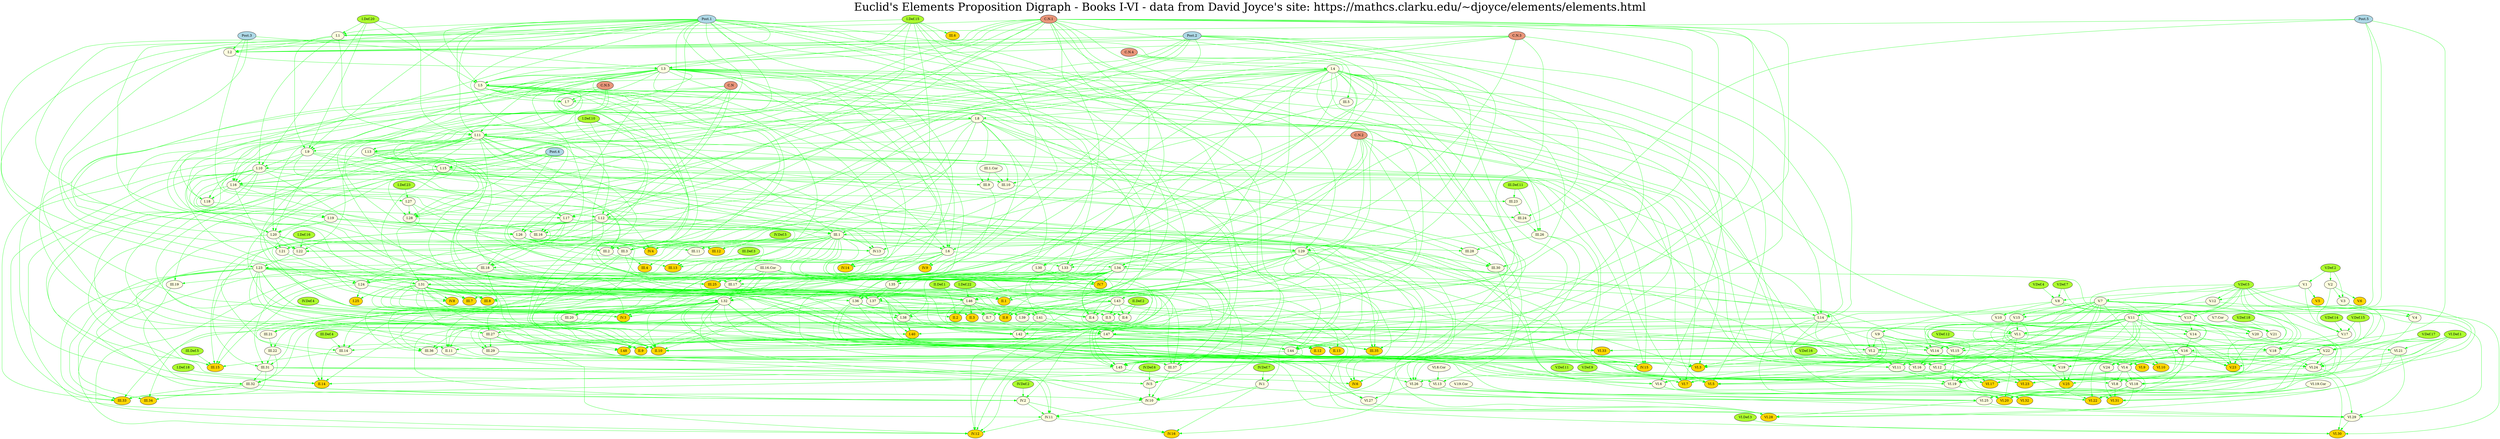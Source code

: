// Elements Books I-VI proposition dependencies
//
// Graph connections generated from extracting 
// justifications from David Joyce's online elements.
// https://mathcs.clarku.edu/~djoyce/elements/elements.html
//
// First six books selected because they are the only
// books found in Oliver Byrne’s 1847 illustrated Elements
// https://www.c82.net/euclid/
// 
// See the J verbs (eucjoycecncts, eucsortBgv) in (futs)
//
// 2023jun21 created
// changed --------------------------------------
// 23jun23 terminal nodes colored, definitions linked

digraph G {

//newrank=true;
//rank=same;

rankdir=TB;  //top to bottom
//B bottom  T top  L left R right

labelloc="t"
label=<<FONT COLOR="BLACK" POINT-SIZE="48.0">Euclid's Elements Proposition Digraph - Books I-VI - data from David Joyce's site: https://mathcs.clarku.edu/~djoyce/elements/elements.html</FONT>>;
//URL="https://mathcs.clarku.edu/~djoyce/elements/elements.html";

//size = "11,11";
ordering=out;
fontsize="16";

node [shape=oval];
node [style=filled, fillcolor=lightyellow];
edge [color=green];

// definition links are not one-to-one and must be set manually
"I.Def.15" [fillcolor=greenyellow, URL="https://mathcs.clarku.edu/~djoyce/elements/bookI/defI15.html"];
"I.Def.20" [fillcolor=greenyellow URL="https://mathcs.clarku.edu/~djoyce/elements/bookI/defI20.html"];
"I.Def.10" [fillcolor=greenyellow, URL="https://mathcs.clarku.edu/~djoyce/elements/bookI/defI10.html"];
"I.Def.16" [fillcolor=greenyellow URL="https://mathcs.clarku.edu/~djoyce/elements/bookI/defI15.html"];
"I.Def.23" [fillcolor=greenyellow URL="https://mathcs.clarku.edu/~djoyce/elements/bookI/defI23.html"];
"I.Def.22" [fillcolor=greenyellow URL="https://mathcs.clarku.edu/~djoyce/elements/bookI/defI22.html"];
"II.Def.1" [fillcolor=greenyellow, URL="https://mathcs.clarku.edu/~djoyce/elements/bookII/defII.html"];
"II.Def.2" [fillcolor=greenyellow, URL="https://mathcs.clarku.edu/~djoyce/elements/bookII/defII.html"];
"I.Def.18" [fillcolor=greenyellow URL="https://mathcs.clarku.edu/~djoyce/elements/bookI/defI15.html"];
"III.Def.3" [fillcolor=greenyellow, URL="https://mathcs.clarku.edu/~djoyce/elements/bookIII/defIII2.html"];
"III.Def.4" [fillcolor=greenyellow URL="https://mathcs.clarku.edu/~djoyce/elements/bookIII/defIII4.html"];
"III.Def.5" [fillcolor=greenyellow, URL="https://mathcs.clarku.edu/~djoyce/elements/bookIII/defIII4.html"];
"III.Def.11" [fillcolor=greenyellow URL="https://mathcs.clarku.edu/~djoyce/elements/bookIII/defIII11.html"];
"IV.Def.7" [fillcolor=greenyellow URL="https://mathcs.clarku.edu/~djoyce/elements/bookIV/defIV.html"];
"IV.Def.2" [fillcolor=greenyellow  URL="https://mathcs.clarku.edu/~djoyce/elements/bookIV/defIV.html"];
"IV.Def.4" [fillcolor=greenyellow  URL="https://mathcs.clarku.edu/~djoyce/elements/bookIV/defIV.html"];
"IV.Def.5" [fillcolor=greenyellow  URL="https://mathcs.clarku.edu/~djoyce/elements/bookIV/defIV.html"];
"IV.Def.6" [fillcolor=greenyellow  URL="https://mathcs.clarku.edu/~djoyce/elements/bookIV/defIV.html"];
"V.Def.2" [fillcolor=greenyellow URL="https://mathcs.clarku.edu/~djoyce/elements/bookV/defV1.html"];
"V.Def.5" [fillcolor=greenyellow URL="https://mathcs.clarku.edu/~djoyce/elements/bookV/defV5.html"];
"V.Def.4" [fillcolor=greenyellow URL="https://mathcs.clarku.edu/~djoyce/elements/bookV/defV4.html"];
"V.Def.7" [fillcolor=greenyellow, URL="https://mathcs.clarku.edu/~djoyce/elements/bookV/defV7.html"];
"V.Def.12" [fillcolor=greenyellow URL="https://mathcs.clarku.edu/~djoyce/elements/bookV/defV11.html"];
"V.Def.14" [fillcolor=greenyellow, URL="https://mathcs.clarku.edu/~djoyce/elements/bookV/defV14.html"];
"V.Def.15" [fillcolor=greenyellow, URL="https://mathcs.clarku.edu/~djoyce/elements/bookV/defV14.html"];
"V.Def.16" [fillcolor=greenyellow, URL="https://mathcs.clarku.edu/~djoyce/elements/bookV/defV14.html"];
"V.Def.18" [fillcolor=greenyellow, URL="https://mathcs.clarku.edu/~djoyce/elements/bookV/defV17.html"];
"V.Def.17" [fillcolor=greenyellow, URL="https://mathcs.clarku.edu/~djoyce/elements/bookV/defV17.html"];
"VI.Def.1" [fillcolor=greenyellow URL="https://mathcs.clarku.edu/~djoyce/elements/bookVI/defVI1.html"];
"V.Def.11" [fillcolor=greenyellow, URL="https://mathcs.clarku.edu/~djoyce/elements/bookV/defV11.html"];
"V.Def.9" [fillcolor=greenyellow, URL="https://mathcs.clarku.edu/~djoyce/elements/bookV/defV8.html"];
"VI.Def.3" [fillcolor=greenyellow, URL="https://mathcs.clarku.edu/~djoyce/elements/bookVI/defVI3.html"];

// corollary links
"III.1.Cor" [URL="https://mathcs.clarku.edu/~djoyce/elements/bookIII/propIII1.html"];
"III.16.Cor" [URL="https://mathcs.clarku.edu/~djoyce/elements/bookIII/propIII16.html"];
"V.7.Cor" [URL="https://mathcs.clarku.edu/~djoyce/elements/bookIV/propIV7.html"];
"VI.8.Cor" [URL="https://mathcs.clarku.edu/~djoyce/elements/bookVI/propVI8.html"];
"V.19.Cor" [URL="https://mathcs.clarku.edu/~djoyce/elements/bookV/propV19.html"];
"VI.19.Cor" [URL="https://mathcs.clarku.edu/~djoyce/elements/bookVI/propVI19.html"];


//===start-node-attributes

// terminal nodes
"I.25" [fillcolor=gold];
"I.40" [fillcolor=gold];
"I.48" [fillcolor=gold];
"II.1" [fillcolor=gold];
"II.2" [fillcolor=gold];
"II.3" [fillcolor=gold];
"II.8" [fillcolor=gold];
"II.9" [fillcolor=gold];
"II.10" [fillcolor=gold];
"II.12" [fillcolor=gold];
"II.13" [fillcolor=gold];
"II.14" [fillcolor=gold];
"III.4" [fillcolor=gold];
"III.6" [fillcolor=gold];
"III.7" [fillcolor=gold];
"III.8" [fillcolor=gold];
"III.12" [fillcolor=gold];
"III.13" [fillcolor=gold];
"III.15" [fillcolor=gold];
"III.25" [fillcolor=gold];
"III.33" [fillcolor=gold];
"III.34" [fillcolor=gold];
"III.35" [fillcolor=gold];
"IV.3" [fillcolor=gold];
"IV.4" [fillcolor=gold];
"IV.6" [fillcolor=gold];
"IV.7" [fillcolor=gold];
"IV.8" [fillcolor=gold];
"IV.9" [fillcolor=gold];
"IV.12" [fillcolor=gold];
"IV.14" [fillcolor=gold];
"IV.15" [fillcolor=gold];
"IV.16" [fillcolor=gold];
"V.5" [fillcolor=gold];
"V.6" [fillcolor=gold];
"V.23" [fillcolor=gold];
"V.25" [fillcolor=gold];
"VI.3" [fillcolor=gold];
"VI.5" [fillcolor=gold];
"VI.7" [fillcolor=gold];
"VI.9" [fillcolor=gold];
"VI.10" [fillcolor=gold];
"VI.17" [fillcolor=gold];
"VI.20" [fillcolor=gold];
"VI.22" [fillcolor=gold];
"VI.23" [fillcolor=gold];
"VI.28" [fillcolor=gold];
"VI.30" [fillcolor=gold];
"VI.31" [fillcolor=gold];
"VI.32" [fillcolor=gold];
"VI.33" [fillcolor=gold];

// postulates
"Post.1" [fillcolor=lightblue, URL="https://mathcs.clarku.edu/~djoyce/elements/bookI/post1.html"];
"Post.2" [fillcolor=lightblue, URL="https://mathcs.clarku.edu/~djoyce/elements/bookI/post2.html"];
"Post.3" [fillcolor=lightblue, URL="https://mathcs.clarku.edu/~djoyce/elements/bookI/post3.html"];
"Post.4" [fillcolor=lightblue, URL="https://mathcs.clarku.edu/~djoyce/elements/bookI/post4.html"];
"Post.5" [fillcolor=lightblue, URL="https://mathcs.clarku.edu/~djoyce/elements/bookI/post5.html"];

// common notions
"C.N" [fillcolor=darksalmon, URL="https://mathcs.clarku.edu/~djoyce/elements/bookI/cn.html"];
"C.N.1" [fillcolor=darksalmon, URL="https://mathcs.clarku.edu/~djoyce/elements/bookI/cn.html"];
"C.N.2" [fillcolor=darksalmon, URL="https://mathcs.clarku.edu/~djoyce/elements/bookI/cn.html"];
"C.N.3" [fillcolor=darksalmon, URL="https://mathcs.clarku.edu/~djoyce/elements/bookI/cn.html"];
"C.N.4" [fillcolor=darksalmon, URL="https://mathcs.clarku.edu/~djoyce/elements/bookI/cn.html"];
"C.N.5" [fillcolor=darksalmon, URL="https://mathcs.clarku.edu/~djoyce/elements/bookI/cn.html"];

// definitions
// "I.Def.15" [fillcolor=greenyellow];
// "I.Def.20" [fillcolor=greenyellow];
// "I.Def.10" [fillcolor=greenyellow];
// "I.Def.16" [fillcolor=greenyellow];
// "I.Def.23" [fillcolor=greenyellow];
// "I.Def.22" [fillcolor=greenyellow];
// "II.Def.1" [fillcolor=greenyellow];
// "II.Def.2" [fillcolor=greenyellow];
// "I.Def.18" [fillcolor=greenyellow];
// "III.Def.3" [fillcolor=greenyellow];
// "III.Def.4" [fillcolor=greenyellow];
// "III.Def.5" [fillcolor=greenyellow];
// "III.Def.11" [fillcolor=greenyellow];
// "IV.Def.7" [fillcolor=greenyellow];
// "IV.Def.2" [fillcolor=greenyellow];
// "IV.Def.4" [fillcolor=greenyellow];
// "IV.Def.5" [fillcolor=greenyellow];
// "IV.Def.6" [fillcolor=greenyellow];
// "V.Def.2" [fillcolor=greenyellow];
// "V.Def.5" [fillcolor=greenyellow];
// "V.Def.4" [fillcolor=greenyellow];
// "V.Def.7" [fillcolor=greenyellow];
// "V.Def.12" [fillcolor=greenyellow];
// "V.Def.14" [fillcolor=greenyellow];
// "V.Def.15" [fillcolor=greenyellow];
// "V.Def.16" [fillcolor=greenyellow];
// "V.Def.18" [fillcolor=greenyellow];
// "V.Def.17" [fillcolor=greenyellow];
// "VI.Def.1" [fillcolor=greenyellow];
// "V.Def.11" [fillcolor=greenyellow];
// "V.Def.9" [fillcolor=greenyellow];
// "VI.Def.3" [fillcolor=greenyellow];

// propositions
"I.1" [URL="https://mathcs.clarku.edu/~djoyce/elements/bookI/propI1.html"];
"I.2" [URL="https://mathcs.clarku.edu/~djoyce/elements/bookI/propI2.html"];
"I.3" [URL="https://mathcs.clarku.edu/~djoyce/elements/bookI/propI3.html"];
"I.4" [URL="https://mathcs.clarku.edu/~djoyce/elements/bookI/propI4.html"];
"I.5" [URL="https://mathcs.clarku.edu/~djoyce/elements/bookI/propI5.html"];
"I.6" [URL="https://mathcs.clarku.edu/~djoyce/elements/bookI/propI6.html"];
"I.7" [URL="https://mathcs.clarku.edu/~djoyce/elements/bookI/propI7.html"];
"I.8" [URL="https://mathcs.clarku.edu/~djoyce/elements/bookI/propI8.html"];
"I.9" [URL="https://mathcs.clarku.edu/~djoyce/elements/bookI/propI9.html"];
"I.10" [URL="https://mathcs.clarku.edu/~djoyce/elements/bookI/propI10.html"];
"I.11" [URL="https://mathcs.clarku.edu/~djoyce/elements/bookI/propI11.html"];
"I.12" [URL="https://mathcs.clarku.edu/~djoyce/elements/bookI/propI12.html"];
"I.13" [URL="https://mathcs.clarku.edu/~djoyce/elements/bookI/propI13.html"];
"I.14" [URL="https://mathcs.clarku.edu/~djoyce/elements/bookI/propI14.html"];
"I.15" [URL="https://mathcs.clarku.edu/~djoyce/elements/bookI/propI15.html"];
"I.16" [URL="https://mathcs.clarku.edu/~djoyce/elements/bookI/propI16.html"];
"I.17" [URL="https://mathcs.clarku.edu/~djoyce/elements/bookI/propI17.html"];
"I.18" [URL="https://mathcs.clarku.edu/~djoyce/elements/bookI/propI18.html"];
"I.19" [URL="https://mathcs.clarku.edu/~djoyce/elements/bookI/propI19.html"];
"I.20" [URL="https://mathcs.clarku.edu/~djoyce/elements/bookI/propI20.html"];
"I.21" [URL="https://mathcs.clarku.edu/~djoyce/elements/bookI/propI21.html"];
"I.22" [URL="https://mathcs.clarku.edu/~djoyce/elements/bookI/propI22.html"];
"I.23" [URL="https://mathcs.clarku.edu/~djoyce/elements/bookI/propI23.html"];
"I.24" [URL="https://mathcs.clarku.edu/~djoyce/elements/bookI/propI24.html"];
"I.25" [URL="https://mathcs.clarku.edu/~djoyce/elements/bookI/propI25.html"];
"I.26" [URL="https://mathcs.clarku.edu/~djoyce/elements/bookI/propI26.html"];
"I.27" [URL="https://mathcs.clarku.edu/~djoyce/elements/bookI/propI27.html"];
"I.28" [URL="https://mathcs.clarku.edu/~djoyce/elements/bookI/propI28.html"];
"I.29" [URL="https://mathcs.clarku.edu/~djoyce/elements/bookI/propI29.html"];
"I.30" [URL="https://mathcs.clarku.edu/~djoyce/elements/bookI/propI30.html"];
"I.31" [URL="https://mathcs.clarku.edu/~djoyce/elements/bookI/propI31.html"];
"I.32" [URL="https://mathcs.clarku.edu/~djoyce/elements/bookI/propI32.html"];
"I.33" [URL="https://mathcs.clarku.edu/~djoyce/elements/bookI/propI33.html"];
"I.34" [URL="https://mathcs.clarku.edu/~djoyce/elements/bookI/propI34.html"];
"I.35" [URL="https://mathcs.clarku.edu/~djoyce/elements/bookI/propI35.html"];
"I.36" [URL="https://mathcs.clarku.edu/~djoyce/elements/bookI/propI36.html"];
"I.37" [URL="https://mathcs.clarku.edu/~djoyce/elements/bookI/propI37.html"];
"I.38" [URL="https://mathcs.clarku.edu/~djoyce/elements/bookI/propI38.html"];
"I.39" [URL="https://mathcs.clarku.edu/~djoyce/elements/bookI/propI39.html"];
"I.40" [URL="https://mathcs.clarku.edu/~djoyce/elements/bookI/propI40.html"];
"I.41" [URL="https://mathcs.clarku.edu/~djoyce/elements/bookI/propI41.html"];
"I.42" [URL="https://mathcs.clarku.edu/~djoyce/elements/bookI/propI42.html"];
"I.43" [URL="https://mathcs.clarku.edu/~djoyce/elements/bookI/propI43.html"];
"I.44" [URL="https://mathcs.clarku.edu/~djoyce/elements/bookI/propI44.html"];
"I.45" [URL="https://mathcs.clarku.edu/~djoyce/elements/bookI/propI45.html"];
"I.46" [URL="https://mathcs.clarku.edu/~djoyce/elements/bookI/propI46.html"];
"I.47" [URL="https://mathcs.clarku.edu/~djoyce/elements/bookI/propI47.html"];
"I.48" [URL="https://mathcs.clarku.edu/~djoyce/elements/bookI/propI48.html"];
"II.1" [URL="https://mathcs.clarku.edu/~djoyce/elements/bookII/propII1.html"];
"II.2" [URL="https://mathcs.clarku.edu/~djoyce/elements/bookII/propII2.html"];
"II.3" [URL="https://mathcs.clarku.edu/~djoyce/elements/bookII/propII3.html"];
"II.4" [URL="https://mathcs.clarku.edu/~djoyce/elements/bookII/propII4.html"];
"II.5" [URL="https://mathcs.clarku.edu/~djoyce/elements/bookII/propII5.html"];
"II.6" [URL="https://mathcs.clarku.edu/~djoyce/elements/bookII/propII6.html"];
"II.7" [URL="https://mathcs.clarku.edu/~djoyce/elements/bookII/propII7.html"];
"II.8" [URL="https://mathcs.clarku.edu/~djoyce/elements/bookII/propII8.html"];
"II.9" [URL="https://mathcs.clarku.edu/~djoyce/elements/bookII/propII9.html"];
"II.10" [URL="https://mathcs.clarku.edu/~djoyce/elements/bookII/propII10.html"];
"II.11" [URL="https://mathcs.clarku.edu/~djoyce/elements/bookII/propII11.html"];
"II.12" [URL="https://mathcs.clarku.edu/~djoyce/elements/bookII/propII12.html"];
"II.13" [URL="https://mathcs.clarku.edu/~djoyce/elements/bookII/propII13.html"];
"II.14" [URL="https://mathcs.clarku.edu/~djoyce/elements/bookII/propII14.html"];
"III.1" [URL="https://mathcs.clarku.edu/~djoyce/elements/bookIII/propIII1.html"];
"III.2" [URL="https://mathcs.clarku.edu/~djoyce/elements/bookIII/propIII2.html"];
"III.3" [URL="https://mathcs.clarku.edu/~djoyce/elements/bookIII/propIII3.html"];
"III.4" [URL="https://mathcs.clarku.edu/~djoyce/elements/bookIII/propIII4.html"];
"III.5" [URL="https://mathcs.clarku.edu/~djoyce/elements/bookIII/propIII5.html"];
"III.6" [URL="https://mathcs.clarku.edu/~djoyce/elements/bookIII/propIII6.html"];
"III.7" [URL="https://mathcs.clarku.edu/~djoyce/elements/bookIII/propIII7.html"];
"III.8" [URL="https://mathcs.clarku.edu/~djoyce/elements/bookIII/propIII8.html"];
"III.9" [URL="https://mathcs.clarku.edu/~djoyce/elements/bookIII/propIII9.html"];
"III.10" [URL="https://mathcs.clarku.edu/~djoyce/elements/bookIII/propIII10.html"];
"III.11" [URL="https://mathcs.clarku.edu/~djoyce/elements/bookIII/propIII11.html"];
"III.12" [URL="https://mathcs.clarku.edu/~djoyce/elements/bookIII/propIII12.html"];
"III.13" [URL="https://mathcs.clarku.edu/~djoyce/elements/bookIII/propIII13.html"];
"III.14" [URL="https://mathcs.clarku.edu/~djoyce/elements/bookIII/propIII14.html"];
"III.15" [URL="https://mathcs.clarku.edu/~djoyce/elements/bookIII/propIII15.html"];
"III.16" [URL="https://mathcs.clarku.edu/~djoyce/elements/bookIII/propIII16.html"];
"III.17" [URL="https://mathcs.clarku.edu/~djoyce/elements/bookIII/propIII17.html"];
"III.18" [URL="https://mathcs.clarku.edu/~djoyce/elements/bookIII/propIII18.html"];
"III.19" [URL="https://mathcs.clarku.edu/~djoyce/elements/bookIII/propIII19.html"];
"III.20" [URL="https://mathcs.clarku.edu/~djoyce/elements/bookIII/propIII20.html"];
"III.21" [URL="https://mathcs.clarku.edu/~djoyce/elements/bookIII/propIII21.html"];
"III.22" [URL="https://mathcs.clarku.edu/~djoyce/elements/bookIII/propIII22.html"];
"III.23" [URL="https://mathcs.clarku.edu/~djoyce/elements/bookIII/propIII23.html"];
"III.24" [URL="https://mathcs.clarku.edu/~djoyce/elements/bookIII/propIII24.html"];
"III.25" [URL="https://mathcs.clarku.edu/~djoyce/elements/bookIII/propIII25.html"];
"III.26" [URL="https://mathcs.clarku.edu/~djoyce/elements/bookIII/propIII26.html"];
"III.27" [URL="https://mathcs.clarku.edu/~djoyce/elements/bookIII/propIII27.html"];
"III.28" [URL="https://mathcs.clarku.edu/~djoyce/elements/bookIII/propIII28.html"];
"III.29" [URL="https://mathcs.clarku.edu/~djoyce/elements/bookIII/propIII29.html"];
"III.30" [URL="https://mathcs.clarku.edu/~djoyce/elements/bookIII/propIII30.html"];
"III.31" [URL="https://mathcs.clarku.edu/~djoyce/elements/bookIII/propIII31.html"];
"III.32" [URL="https://mathcs.clarku.edu/~djoyce/elements/bookIII/propIII32.html"];
"III.33" [URL="https://mathcs.clarku.edu/~djoyce/elements/bookIII/propIII33.html"];
"III.34" [URL="https://mathcs.clarku.edu/~djoyce/elements/bookIII/propIII34.html"];
"III.35" [URL="https://mathcs.clarku.edu/~djoyce/elements/bookIII/propIII35.html"];
"III.36" [URL="https://mathcs.clarku.edu/~djoyce/elements/bookIII/propIII36.html"];
"III.37" [URL="https://mathcs.clarku.edu/~djoyce/elements/bookIII/propIII37.html"];
"IV.1" [URL="https://mathcs.clarku.edu/~djoyce/elements/bookIV/propIV1.html"];
"IV.2" [URL="https://mathcs.clarku.edu/~djoyce/elements/bookIV/propIV2.html"];
"IV.3" [URL="https://mathcs.clarku.edu/~djoyce/elements/bookIV/propIV3.html"];
"IV.4" [URL="https://mathcs.clarku.edu/~djoyce/elements/bookIV/propIV4.html"];
"IV.5" [URL="https://mathcs.clarku.edu/~djoyce/elements/bookIV/propIV5.html"];
"IV.6" [URL="https://mathcs.clarku.edu/~djoyce/elements/bookIV/propIV6.html"];
"IV.7" [URL="https://mathcs.clarku.edu/~djoyce/elements/bookIV/propIV7.html"];
"IV.8" [URL="https://mathcs.clarku.edu/~djoyce/elements/bookIV/propIV8.html"];
"IV.9" [URL="https://mathcs.clarku.edu/~djoyce/elements/bookIV/propIV9.html"];
"IV.10" [URL="https://mathcs.clarku.edu/~djoyce/elements/bookIV/propIV10.html"];
"IV.11" [URL="https://mathcs.clarku.edu/~djoyce/elements/bookIV/propIV11.html"];
"IV.12" [URL="https://mathcs.clarku.edu/~djoyce/elements/bookIV/propIV12.html"];
"IV.13" [URL="https://mathcs.clarku.edu/~djoyce/elements/bookIV/propIV13.html"];
"IV.14" [URL="https://mathcs.clarku.edu/~djoyce/elements/bookIV/propIV14.html"];
"IV.15" [URL="https://mathcs.clarku.edu/~djoyce/elements/bookIV/propIV15.html"];
"IV.16" [URL="https://mathcs.clarku.edu/~djoyce/elements/bookIV/propIV16.html"];
"V.1" [URL="https://mathcs.clarku.edu/~djoyce/elements/bookV/propV1.html"];
"V.2" [URL="https://mathcs.clarku.edu/~djoyce/elements/bookV/propV2.html"];
"V.3" [URL="https://mathcs.clarku.edu/~djoyce/elements/bookV/propV3.html"];
"V.4" [URL="https://mathcs.clarku.edu/~djoyce/elements/bookV/propV4.html"];
"V.5" [URL="https://mathcs.clarku.edu/~djoyce/elements/bookV/propV5.html"];
"V.6" [URL="https://mathcs.clarku.edu/~djoyce/elements/bookV/propV6.html"];
"V.7" [URL="https://mathcs.clarku.edu/~djoyce/elements/bookV/propV7.html"];
"V.8" [URL="https://mathcs.clarku.edu/~djoyce/elements/bookV/propV8.html"];
"V.9" [URL="https://mathcs.clarku.edu/~djoyce/elements/bookV/propV9.html"];
"V.10" [URL="https://mathcs.clarku.edu/~djoyce/elements/bookV/propV10.html"];
"V.11" [URL="https://mathcs.clarku.edu/~djoyce/elements/bookV/propV11.html"];
"V.12" [URL="https://mathcs.clarku.edu/~djoyce/elements/bookV/propV12.html"];
"V.13" [URL="https://mathcs.clarku.edu/~djoyce/elements/bookV/propV13.html"];
"V.14" [URL="https://mathcs.clarku.edu/~djoyce/elements/bookV/propV14.html"];
"V.15" [URL="https://mathcs.clarku.edu/~djoyce/elements/bookV/propV15.html"];
"V.16" [URL="https://mathcs.clarku.edu/~djoyce/elements/bookV/propV16.html"];
"V.17" [URL="https://mathcs.clarku.edu/~djoyce/elements/bookV/propV17.html"];
"V.18" [URL="https://mathcs.clarku.edu/~djoyce/elements/bookV/propV18.html"];
"V.19" [URL="https://mathcs.clarku.edu/~djoyce/elements/bookV/propV19.html"];
"V.20" [URL="https://mathcs.clarku.edu/~djoyce/elements/bookV/propV20.html"];
"V.21" [URL="https://mathcs.clarku.edu/~djoyce/elements/bookV/propV21.html"];
"V.22" [URL="https://mathcs.clarku.edu/~djoyce/elements/bookV/propV22.html"];
"V.23" [URL="https://mathcs.clarku.edu/~djoyce/elements/bookV/propV23.html"];
"V.24" [URL="https://mathcs.clarku.edu/~djoyce/elements/bookV/propV24.html"];
"V.25" [URL="https://mathcs.clarku.edu/~djoyce/elements/bookV/propV25.html"];
"VI.1" [URL="https://mathcs.clarku.edu/~djoyce/elements/bookVI/propVI1.html"];
"VI.2" [URL="https://mathcs.clarku.edu/~djoyce/elements/bookVI/propVI2.html"];
"VI.3" [URL="https://mathcs.clarku.edu/~djoyce/elements/bookVI/propVI3.html"];
"VI.4" [URL="https://mathcs.clarku.edu/~djoyce/elements/bookVI/propVI4.html"];
"VI.5" [URL="https://mathcs.clarku.edu/~djoyce/elements/bookVI/propVI5.html"];
"VI.6" [URL="https://mathcs.clarku.edu/~djoyce/elements/bookVI/propVI6.html"];
"VI.7" [URL="https://mathcs.clarku.edu/~djoyce/elements/bookVI/propVI7.html"];
"VI.8" [URL="https://mathcs.clarku.edu/~djoyce/elements/bookVI/propVI8.html"];
"VI.9" [URL="https://mathcs.clarku.edu/~djoyce/elements/bookVI/propVI9.html"];
"VI.10" [URL="https://mathcs.clarku.edu/~djoyce/elements/bookVI/propVI10.html"];
"VI.11" [URL="https://mathcs.clarku.edu/~djoyce/elements/bookVI/propVI11.html"];
"VI.12" [URL="https://mathcs.clarku.edu/~djoyce/elements/bookVI/propVI12.html"];
"VI.13" [URL="https://mathcs.clarku.edu/~djoyce/elements/bookVI/propVI13.html"];
"VI.14" [URL="https://mathcs.clarku.edu/~djoyce/elements/bookVI/propVI14.html"];
"VI.15" [URL="https://mathcs.clarku.edu/~djoyce/elements/bookVI/propVI15.html"];
"VI.16" [URL="https://mathcs.clarku.edu/~djoyce/elements/bookVI/propVI16.html"];
"VI.17" [URL="https://mathcs.clarku.edu/~djoyce/elements/bookVI/propVI17.html"];
"VI.18" [URL="https://mathcs.clarku.edu/~djoyce/elements/bookVI/propVI18.html"];
"VI.19" [URL="https://mathcs.clarku.edu/~djoyce/elements/bookVI/propVI19.html"];
"VI.20" [URL="https://mathcs.clarku.edu/~djoyce/elements/bookVI/propVI20.html"];
"VI.21" [URL="https://mathcs.clarku.edu/~djoyce/elements/bookVI/propVI21.html"];
"VI.22" [URL="https://mathcs.clarku.edu/~djoyce/elements/bookVI/propVI22.html"];
"VI.23" [URL="https://mathcs.clarku.edu/~djoyce/elements/bookVI/propVI23.html"];
"VI.24" [URL="https://mathcs.clarku.edu/~djoyce/elements/bookVI/propVI24.html"];
"VI.25" [URL="https://mathcs.clarku.edu/~djoyce/elements/bookVI/propVI25.html"];
"VI.26" [URL="https://mathcs.clarku.edu/~djoyce/elements/bookVI/propVI26.html"];
"VI.27" [URL="https://mathcs.clarku.edu/~djoyce/elements/bookVI/propVI27.html"];
"VI.28" [URL="https://mathcs.clarku.edu/~djoyce/elements/bookVI/propVI28.html"];
"VI.29" [URL="https://mathcs.clarku.edu/~djoyce/elements/bookVI/propVI29.html"];
"VI.30" [URL="https://mathcs.clarku.edu/~djoyce/elements/bookVI/propVI30.html"];
"VI.31" [URL="https://mathcs.clarku.edu/~djoyce/elements/bookVI/propVI31.html"];
"VI.32" [URL="https://mathcs.clarku.edu/~djoyce/elements/bookVI/propVI32.html"];
"VI.33" [URL="https://mathcs.clarku.edu/~djoyce/elements/bookVI/propVI33.html"];

//===end=node-attributes

//===start-book-deps
"Post.5" -> "I.1";
"Post.1" -> "I.1";
"I.Def.15" -> "I.1";
"C.N.1" -> "I.1";
"I.Def.20" -> "I.1";
"Post.1" -> "I.2";
"I.1" -> "I.2";
"Post.2" -> "I.2";
"Post.3" -> "I.2";
"I.Def.15" -> "I.2";
"C.N.3" -> "I.2";
"C.N.1" -> "I.2";
"I.2" -> "I.3";
"Post.3" -> "I.3";
"I.Def.15" -> "I.3";
"C.N.1" -> "I.3";
"C.N.4" -> "I.4";
"I.Def.20" -> "I.5";
"Post.2" -> "I.5";
"I.3" -> "I.5";
"Post.1" -> "I.5";
"I.4" -> "I.5";
"C.N.3" -> "I.5";
"C.N" -> "I.6";
"I.3" -> "I.6";
"Post.1" -> "I.6";
"I.4" -> "I.6";
"C.N.5" -> "I.6";
"Post.1" -> "I.7";
"I.5" -> "I.7";
"C.N.5" -> "I.7";
"C.N" -> "I.7";
"I.7" -> "I.8";
"C.N.4" -> "I.8";
"I.3" -> "I.9";
"Post.1" -> "I.9";
"I.1" -> "I.9";
"I.Def.20" -> "I.9";
"I.8" -> "I.9";
"I.1" -> "I.10";
"I.9" -> "I.10";
"I.Def.20" -> "I.10";
"I.4" -> "I.10";
"I.3" -> "I.11";
"I.1" -> "I.11";
"Post.1" -> "I.11";
"I.Def.20" -> "I.11";
"I.8" -> "I.11";
"I.Def.10" -> "I.11";
"Post.3" -> "I.12";
"I.10" -> "I.12";
"Post.1" -> "I.12";
"I.Def.15" -> "I.12";
"I.8" -> "I.12";
"I.Def.10" -> "I.12";
"I.Def.10" -> "I.13";
"I.11" -> "I.13";
"C.N.2" -> "I.13";
"C.N.1" -> "I.13";
"Post.2" -> "I.14";
"I.13" -> "I.14";
"Post.4" -> "I.14";
"C.N.1" -> "I.14";
"C.N.3" -> "I.14";
"I.13" -> "I.15";
"Post.4" -> "I.15";
"C.N.1" -> "I.15";
"C.N.3" -> "I.15";
"I.10" -> "I.16";
"Post.1" -> "I.16";
"Post.2" -> "I.16";
"I.3" -> "I.16";
"I.15" -> "I.16";
"I.4" -> "I.16";
"C.N.5" -> "I.16";
"Post.2" -> "I.17";
"I.16" -> "I.17";
"C.N" -> "I.17";
"I.13" -> "I.17";
"I.3" -> "I.18";
"Post.1" -> "I.18";
"I.16" -> "I.18";
"I.5" -> "I.18";
"I.5" -> "I.19";
"I.18" -> "I.19";
"Post.2" -> "I.20";
"I.3" -> "I.20";
"Post.1" -> "I.20";
"I.5" -> "I.20";
"C.N.5" -> "I.20";
"I.19" -> "I.20";
"Post.2" -> "I.21";
"I.20" -> "I.21";
"C.N" -> "I.21";
"I.16" -> "I.21";
"I.20" -> "I.22";
"Post.2" -> "I.22";
"I.3" -> "I.22";
"Post.3" -> "I.22";
"Post.1" -> "I.22";
"I.Def.16" -> "I.22";
"C.N.1" -> "I.22";
"Post.1" -> "I.23";
"I.22" -> "I.23";
"I.8" -> "I.23";
"I.23" -> "I.24";
"I.3" -> "I.24";
"Post.1" -> "I.24";
"I.4" -> "I.24";
"I.5" -> "I.24";
"I.19" -> "I.24";
"I.4" -> "I.25";
"I.24" -> "I.25";
"I.3" -> "I.26";
"Post.1" -> "I.26";
"I.4" -> "I.26";
"C.N.1" -> "I.26";
"I.16" -> "I.26";
"I.16" -> "I.27";
"I.Def.23" -> "I.27";
"I.15" -> "I.28";
"C.N.1" -> "I.28";
"I.27" -> "I.28";
"I.13" -> "I.28";
"Post.4" -> "I.28";
"C.N.3" -> "I.28";
"I.13" -> "I.29";
"Post.5" -> "I.29";
"I.15" -> "I.29";
"C.N.1" -> "I.29";
"C.N.2" -> "I.29";
"I.29" -> "I.30";
"C.N.1" -> "I.30";
"Post.1" -> "I.31";
"I.23" -> "I.31";
"Post.2" -> "I.31";
"I.27" -> "I.31";
"I.31" -> "I.32";
"I.29" -> "I.32";
"C.N.2" -> "I.32";
"I.13" -> "I.32";
"C.N.1" -> "I.32";
"Post.1" -> "I.33";
"I.29" -> "I.33";
"I.4" -> "I.33";
"I.27" -> "I.33";
"I.29" -> "I.34";
"I.26" -> "I.34";
"C.N.2" -> "I.34";
"I.4" -> "I.34";
"I.34" -> "I.35";
"C.N.1" -> "I.35";
"C.N.2" -> "I.35";
"I.29" -> "I.35";
"I.4" -> "I.35";
"C.N.3" -> "I.35";
"Post.1" -> "I.36";
"I.34" -> "I.36";
"C.N.1" -> "I.36";
"I.33" -> "I.36";
"I.35" -> "I.36";
"Post.2" -> "I.37";
"I.31" -> "I.37";
"I.35" -> "I.37";
"I.34" -> "I.37";
"C.N" -> "I.37";
"Post.2" -> "I.38";
"I.31" -> "I.38";
"I.36" -> "I.38";
"I.34" -> "I.38";
"C.N" -> "I.38";
"Post.1" -> "I.39";
"I.31" -> "I.39";
"I.37" -> "I.39";
"C.N.1" -> "I.39";
"Post.1" -> "I.40";
"I.31" -> "I.40";
"I.38" -> "I.40";
"C.N.1" -> "I.40";
"Post.1" -> "I.41";
"I.37" -> "I.41";
"I.34" -> "I.41";
"I.10" -> "I.42";
"Post.1" -> "I.42";
"I.23" -> "I.42";
"I.31" -> "I.42";
"I.38" -> "I.42";
"I.41" -> "I.42";
"C.N.1" -> "I.42";
"I.34" -> "I.43";
"C.N.2" -> "I.43";
"C.N.3" -> "I.43";
"I.42" -> "I.44";
"Post.2" -> "I.44";
"I.31" -> "I.44";
"Post.1" -> "I.44";
"I.29" -> "I.44";
"Post.5" -> "I.44";
"I.43" -> "I.44";
"C.N.1" -> "I.44";
"I.15" -> "I.44";
"Post.1" -> "I.45";
"I.42" -> "I.45";
"I.44" -> "I.45";
"C.N.1" -> "I.45";
"C.N.2" -> "I.45";
"I.29" -> "I.45";
"I.14" -> "I.45";
"I.34" -> "I.45";
"I.30" -> "I.45";
"I.33" -> "I.45";
"I.11" -> "I.46";
"I.3" -> "I.46";
"I.31" -> "I.46";
"I.34" -> "I.46";
"I.29" -> "I.46";
"Post.4" -> "I.46";
"I.Def.22" -> "I.46";
"I.46" -> "I.47";
"I.31" -> "I.47";
"Post.1" -> "I.47";
"I.Def.22" -> "I.47";
"I.14" -> "I.47";
"Post.4" -> "I.47";
"C.N.2" -> "I.47";
"I.4" -> "I.47";
"I.41" -> "I.47";
"I.11" -> "I.48";
"I.3" -> "I.48";
"Post.1" -> "I.48";
"C.N.2" -> "I.48";
"I.47" -> "I.48";
"C.N.1" -> "I.48";
"I.8" -> "I.48";
"I.11" -> "II.1";
"I.3" -> "II.1";
"I.31" -> "II.1";
"II.Def.1" -> "II.1";
"I.34" -> "II.1";
"I.46" -> "II.2";
"I.31" -> "II.2";
"II.Def.1" -> "II.2";
"I.46" -> "II.3";
"I.31" -> "II.3";
"I.46" -> "II.4";
"I.31" -> "II.4";
"I.29" -> "II.4";
"I.5" -> "II.4";
"I.6" -> "II.4";
"I.34" -> "II.4";
"I.43" -> "II.4";
"I.46" -> "II.5";
"I.31" -> "II.5";
"I.43" -> "II.5";
"I.36" -> "II.5";
"II.Def.2" -> "II.5";
"I.46" -> "II.6";
"I.31" -> "II.6";
"I.36" -> "II.6";
"I.43" -> "II.6";
"II.Def.2" -> "II.6";
"I.46" -> "II.7";
"I.31" -> "II.7";
"I.43" -> "II.7";
"I.3" -> "II.8";
"I.46" -> "II.8";
"I.31" -> "II.8";
"I.34" -> "II.8";
"I.36" -> "II.8";
"I.43" -> "II.8";
"I.11" -> "II.9";
"I.3" -> "II.9";
"I.31" -> "II.9";
"I.5" -> "II.9";
"I.32" -> "II.9";
"I.29" -> "II.9";
"I.6" -> "II.9";
"I.47" -> "II.9";
"I.34" -> "II.9";
"I.11" -> "II.10";
"I.3" -> "II.10";
"I.31" -> "II.10";
"I.29" -> "II.10";
"Post.5" -> "II.10";
"I.5" -> "II.10";
"I.32" -> "II.10";
"I.15" -> "II.10";
"I.6" -> "II.10";
"I.34" -> "II.10";
"I.47" -> "II.10";
"I.46" -> "II.11";
"I.10" -> "II.11";
"I.3" -> "II.11";
"II.6" -> "II.11";
"I.47" -> "II.11";
"I.12" -> "II.12";
"II.4" -> "II.12";
"I.47" -> "II.12";
"I.12" -> "II.13";
"II.7" -> "II.13";
"I.47" -> "II.13";
"I.45" -> "II.14";
"I.3" -> "II.14";
"I.10" -> "II.14";
"I.Def.18" -> "II.14";
"II.5" -> "II.14";
"I.47" -> "II.14";
"I.10" -> "III.1";
"I.11" -> "III.1";
"I.Def.15" -> "III.1";
"I.8" -> "III.1";
"I.Def.10" -> "III.1";
"III.1" -> "III.2";
"I.Def.15" -> "III.2";
"I.5" -> "III.2";
"I.16" -> "III.2";
"I.19" -> "III.2";
"III.1" -> "III.3";
"I.Def.15" -> "III.3";
"I.8" -> "III.3";
"I.Def.10" -> "III.3";
"I.5" -> "III.3";
"I.26" -> "III.3";
"III.1" -> "III.4";
"III.3" -> "III.4";
"I.Def.15" -> "III.5";
"I.Def.15" -> "III.6";
"I.20" -> "III.7";
"I.24" -> "III.7";
"I.23" -> "III.7";
"I.4" -> "III.7";
"III.1" -> "III.8";
"I.20" -> "III.8";
"I.24" -> "III.8";
"I.21" -> "III.8";
"I.23" -> "III.8";
"I.4" -> "III.8";
"I.10" -> "III.9";
"I.8" -> "III.9";
"III.1.Cor" -> "III.9";
"I.10" -> "III.10";
"I.11" -> "III.10";
"III.1.Cor" -> "III.10";
"III.5" -> "III.10";
"III.1" -> "III.11";
"I.20" -> "III.11";
"III.1" -> "III.12";
"I.20" -> "III.12";
"III.1" -> "III.13";
"III.11" -> "III.13";
"III.2" -> "III.13";
"III.Def.3" -> "III.13";
"III.1" -> "III.14";
"I.12" -> "III.14";
"III.3" -> "III.14";
"I.47" -> "III.14";
"III.Def.4" -> "III.14";
"I.12" -> "III.15";
"III.Def.5" -> "III.15";
"I.3" -> "III.15";
"I.11" -> "III.15";
"III.14" -> "III.15";
"I.20" -> "III.15";
"I.24" -> "III.15";
"I.5" -> "III.16";
"I.17" -> "III.16";
"I.12" -> "III.16";
"I.19" -> "III.16";
"III.1" -> "III.17";
"I.11" -> "III.17";
"I.4" -> "III.17";
"III.16.Cor" -> "III.17";
"III.1" -> "III.18";
"I.12" -> "III.18";
"I.17" -> "III.18";
"I.19" -> "III.18";
"I.11" -> "III.19";
"III.18" -> "III.19";
"I.5" -> "III.20";
"I.32" -> "III.20";
"III.1" -> "III.21";
"III.20" -> "III.21";
"I.32" -> "III.22";
"III.21" -> "III.22";
"III.Def.11" -> "III.23";
"I.16" -> "III.23";
"III.23" -> "III.24";
"III.10" -> "III.24";
"C.N.4" -> "III.24";
"I.10" -> "III.25";
"I.11" -> "III.25";
"I.23" -> "III.25";
"I.6" -> "III.25";
"I.4" -> "III.25";
"III.9" -> "III.25";
"I.4" -> "III.26";
"III.Def.11" -> "III.26";
"III.24" -> "III.26";
"I.23" -> "III.27";
"I.26" -> "III.27";
"III.20" -> "III.27";
"III.1" -> "III.28";
"I.8" -> "III.28";
"III.26" -> "III.28";
"III.1" -> "III.29";
"III.27" -> "III.29";
"I.4" -> "III.29";
"I.10" -> "III.30";
"I.11" -> "III.30";
"I.4" -> "III.30";
"III.28" -> "III.30";
"I.5" -> "III.31";
"I.32" -> "III.31";
"I.17" -> "III.31";
"III.22" -> "III.31";
"I.11" -> "III.32";
"III.19" -> "III.32";
"III.31" -> "III.32";
"I.32" -> "III.32";
"III.22" -> "III.32";
"I.23" -> "III.33";
"I.10" -> "III.33";
"I.12" -> "III.33";
"I.4" -> "III.33";
"III.16.Cor" -> "III.33";
"III.32" -> "III.33";
"III.31" -> "III.33";
"I.11" -> "III.33";
"III.17" -> "III.34";
"I.23" -> "III.34";
"III.32" -> "III.34";
"III.1" -> "III.35";
"I.12" -> "III.35";
"III.3" -> "III.35";
"II.5" -> "III.35";
"I.47" -> "III.35";
"III.18" -> "III.36";
"II.6" -> "III.36";
"I.47" -> "III.36";
"III.1" -> "III.36";
"III.3" -> "III.36";
"III.17" -> "III.37";
"III.1" -> "III.37";
"III.18" -> "III.37";
"III.36" -> "III.37";
"I.8" -> "III.37";
"III.16.Cor" -> "III.37";
"I.3" -> "IV.1";
"IV.Def.7" -> "IV.1";
"III.16.Cor" -> "IV.2";
"I.23" -> "IV.2";
"III.32" -> "IV.2";
"I.32" -> "IV.2";
"IV.Def.2" -> "IV.2";
"III.1" -> "IV.3";
"I.23" -> "IV.3";
"III.16.Cor" -> "IV.3";
"III.18" -> "IV.3";
"I.13" -> "IV.3";
"I.32" -> "IV.3";
"IV.Def.4" -> "IV.3";
"I.9" -> "IV.4";
"I.12" -> "IV.4";
"I.26" -> "IV.4";
"III.16" -> "IV.4";
"IV.Def.5" -> "IV.4";
"I.10" -> "IV.5";
"I.11" -> "IV.5";
"I.4" -> "IV.5";
"IV.Def.6" -> "IV.5";
"III.31" -> "IV.5";
"III.1" -> "IV.6";
"I.11" -> "IV.6";
"I.4" -> "IV.6";
"III.31" -> "IV.6";
"III.1" -> "IV.7";
"I.11" -> "IV.7";
"III.16.Cor" -> "IV.7";
"III.18" -> "IV.7";
"I.28" -> "IV.7";
"I.30" -> "IV.7";
"I.34" -> "IV.7";
"I.10" -> "IV.8";
"I.31" -> "IV.8";
"I.34" -> "IV.8";
"I.8" -> "IV.9";
"I.6" -> "IV.9";
"II.11" -> "IV.10";
"IV.1" -> "IV.10";
"IV.5" -> "IV.10";
"III.37" -> "IV.10";
"III.32" -> "IV.10";
"I.32" -> "IV.10";
"I.5" -> "IV.10";
"I.6" -> "IV.10";
"IV.10" -> "IV.11";
"IV.2" -> "IV.11";
"I.9" -> "IV.11";
"III.26" -> "IV.11";
"III.29" -> "IV.11";
"III.27" -> "IV.11";
"IV.11" -> "IV.12";
"III.16.Cor" -> "IV.12";
"III.1" -> "IV.12";
"III.18" -> "IV.12";
"I.47" -> "IV.12";
"I.8" -> "IV.12";
"III.27" -> "IV.12";
"I.26" -> "IV.12";
"I.9" -> "IV.13";
"I.4" -> "IV.13";
"I.12" -> "IV.13";
"I.26" -> "IV.13";
"III.16" -> "IV.13";
"I.9" -> "IV.14";
"IV.13" -> "IV.14";
"I.6" -> "IV.14";
"III.1" -> "IV.15";
"I.5" -> "IV.15";
"I.32" -> "IV.15";
"I.13" -> "IV.15";
"I.15" -> "IV.15";
"III.26" -> "IV.15";
"III.29" -> "IV.15";
"III.27" -> "IV.15";
"IV.2" -> "IV.16";
"IV.11" -> "IV.16";
"III.30" -> "IV.16";
"IV.1" -> "IV.16";
"V.Def.2" -> "V.1";
"V.Def.2" -> "V.2";
"V.Def.2" -> "V.3";
"V.2" -> "V.3";
"V.3" -> "V.4";
"V.Def.5" -> "V.4";
"V.1" -> "V.5";
"V.2" -> "V.6";
"V.Def.5" -> "V.7";
"V.Def.4" -> "V.8";
"V.1" -> "V.8";
"V.Def.7" -> "V.8";
"V.8" -> "V.9";
"V.7" -> "V.10";
"V.8" -> "V.10";
"V.Def.5" -> "V.11";
"V.Def.5" -> "V.12";
"V.1" -> "V.12";
"V.Def.7" -> "V.13";
"V.Def.5" -> "V.13";
"V.8" -> "V.14";
"V.13" -> "V.14";
"V.10" -> "V.14";
"V.7" -> "V.15";
"V.12" -> "V.15";
"V.Def.12" -> "V.16";
"V.15" -> "V.16";
"V.11" -> "V.16";
"V.14" -> "V.16";
"V.Def.5" -> "V.16";
"V.Def.14" -> "V.17";
"V.Def.15" -> "V.17";
"V.1" -> "V.17";
"V.2" -> "V.17";
"V.Def.5" -> "V.17";
"V.Def.15" -> "V.18";
"V.Def.14" -> "V.18";
"V.17" -> "V.18";
"V.11" -> "V.18";
"V.14" -> "V.18";
"V.16" -> "V.19";
"V.17" -> "V.19";
"V.11" -> "V.19";
"V.Def.16" -> "V.19";
"V.8" -> "V.20";
"V.7.Cor" -> "V.20";
"V.13" -> "V.20";
"V.10" -> "V.20";
"V.Def.18" -> "V.21";
"V.8" -> "V.21";
"V.7.Cor" -> "V.21";
"V.13" -> "V.21";
"V.10" -> "V.21";
"V.Def.17" -> "V.22";
"V.4" -> "V.22";
"V.20" -> "V.22";
"V.Def.5" -> "V.22";
"V.Def.18" -> "V.23";
"V.15" -> "V.23";
"V.11" -> "V.23";
"V.16" -> "V.23";
"V.21" -> "V.23";
"V.Def.5" -> "V.23";
"V.7.Cor" -> "V.24";
"V.22" -> "V.24";
"V.18" -> "V.24";
"V.7" -> "V.25";
"V.11" -> "V.25";
"V.19" -> "V.25";
"V.Def.5" -> "V.25";
"I.3" -> "VI.1";
"I.38" -> "VI.1";
"V.Def.5" -> "VI.1";
"I.41" -> "VI.1";
"V.15" -> "VI.1";
"V.11" -> "VI.1";
"I.37" -> "VI.2";
"V.7" -> "VI.2";
"VI.1" -> "VI.2";
"V.11" -> "VI.2";
"V.9" -> "VI.2";
"I.39" -> "VI.2";
"I.31" -> "VI.3";
"I.29" -> "VI.3";
"I.6" -> "VI.3";
"VI.2" -> "VI.3";
"V.7" -> "VI.3";
"V.11" -> "VI.3";
"V.9" -> "VI.3";
"I.5" -> "VI.3";
"I.17" -> "VI.4";
"Post.5" -> "VI.4";
"I.28" -> "VI.4";
"I.34" -> "VI.4";
"VI.2" -> "VI.4";
"V.7" -> "VI.4";
"V.16" -> "VI.4";
"V.22" -> "VI.4";
"I.23" -> "VI.5";
"I.32" -> "VI.5";
"VI.4" -> "VI.5";
"V.11" -> "VI.5";
"V.9" -> "VI.5";
"I.8" -> "VI.5";
"I.4" -> "VI.5";
"I.23" -> "VI.6";
"I.32" -> "VI.6";
"VI.4" -> "VI.6";
"V.11" -> "VI.6";
"V.9" -> "VI.6";
"I.4" -> "VI.6";
"I.23" -> "VI.7";
"I.32" -> "VI.7";
"VI.4" -> "VI.7";
"V.11" -> "VI.7";
"V.9" -> "VI.7";
"I.5" -> "VI.7";
"I.13" -> "VI.7";
"I.17" -> "VI.7";
"I.32" -> "VI.8";
"VI.4" -> "VI.8";
"VI.Def.1" -> "VI.8";
"I.3" -> "VI.9";
"I.31" -> "VI.9";
"VI.2" -> "VI.9";
"I.31" -> "VI.10";
"I.34" -> "VI.10";
"VI.2" -> "VI.10";
"V.7" -> "VI.10";
"I.3" -> "VI.11";
"I.31" -> "VI.11";
"VI.2" -> "VI.11";
"V.7" -> "VI.11";
"I.3" -> "VI.12";
"I.31" -> "VI.12";
"VI.2" -> "VI.12";
"V.7" -> "VI.12";
"I.11" -> "VI.13";
"III.31" -> "VI.13";
"VI.8.Cor" -> "VI.13";
"I.14" -> "VI.14";
"I.31" -> "VI.14";
"V.7" -> "VI.14";
"VI.1" -> "VI.14";
"V.11" -> "VI.14";
"V.9" -> "VI.14";
"I.14" -> "VI.15";
"V.7" -> "VI.15";
"VI.1" -> "VI.15";
"V.11" -> "VI.15";
"V.9" -> "VI.15";
"I.11" -> "VI.16";
"I.3" -> "VI.16";
"I.31" -> "VI.16";
"V.7" -> "VI.16";
"VI.14" -> "VI.16";
"I.3" -> "VI.17";
"V.7" -> "VI.17";
"V.11" -> "VI.17";
"VI.16" -> "VI.17";
"I.23" -> "VI.18";
"I.32" -> "VI.18";
"VI.4" -> "VI.18";
"V.16" -> "VI.18";
"V.11" -> "VI.18";
"VI.Def.1" -> "VI.18";
"V.Def.11" -> "VI.19";
"VI.11" -> "VI.19";
"V.16" -> "VI.19";
"V.11" -> "VI.19";
"VI.15" -> "VI.19";
"V.Def.9" -> "VI.19";
"VI.1" -> "VI.19";
"V.7" -> "VI.19";
"VI.Def.1" -> "VI.20";
"VI.6" -> "VI.20";
"VI.4" -> "VI.20";
"V.22" -> "VI.20";
"I.32" -> "VI.20";
"VI.1" -> "VI.20";
"V.12" -> "VI.20";
"V.11" -> "VI.20";
"V.16" -> "VI.20";
"VI.19" -> "VI.20";
"VI.Def.1" -> "VI.21";
"V.11" -> "VI.21";
"VI.11" -> "VI.22";
"V.11" -> "VI.22";
"V.22" -> "VI.22";
"VI.19.Cor" -> "VI.22";
"VI.12" -> "VI.22";
"VI.18" -> "VI.22";
"V.9" -> "VI.22";
"I.14" -> "VI.23";
"I.31" -> "VI.23";
"VI.12" -> "VI.23";
"VI.1" -> "VI.23";
"V.11" -> "VI.23";
"V.22" -> "VI.23";
"VI.2" -> "VI.24";
"V.18" -> "VI.24";
"V.16" -> "VI.24";
"I.29" -> "VI.24";
"V.22" -> "VI.24";
"VI.Def.1" -> "VI.24";
"VI.21" -> "VI.24";
"I.44" -> "VI.25";
"I.45" -> "VI.25";
"VI.13" -> "VI.25";
"VI.18" -> "VI.25";
"V.19.Cor" -> "VI.25";
"VI.1" -> "VI.25";
"V.11" -> "VI.25";
"V.16" -> "VI.25";
"V.Def.5" -> "VI.25";
"I.31" -> "VI.26";
"VI.24" -> "VI.26";
"VI.Def.1" -> "VI.26";
"V.11" -> "VI.26";
"V.9" -> "VI.26";
"VI.26" -> "VI.27";
"I.43" -> "VI.27";
"I.36" -> "VI.27";
"VI.27" -> "VI.28";
"I.9" -> "VI.28";
"VI.18" -> "VI.28";
"VI.25" -> "VI.28";
"VI.21" -> "VI.28";
"VI.26" -> "VI.28";
"I.36" -> "VI.28";
"VI.25" -> "VI.29";
"VI.21" -> "VI.29";
"VI.26" -> "VI.29";
"I.36" -> "VI.29";
"I.43" -> "VI.29";
"VI.24" -> "VI.29";
"I.46" -> "VI.30";
"VI.29" -> "VI.30";
"VI.14" -> "VI.30";
"V.7" -> "VI.30";
"VI.Def.3" -> "VI.30";
"I.12" -> "VI.31";
"VI.8" -> "VI.31";
"VI.Def.1" -> "VI.31";
"VI.19.Cor" -> "VI.31";
"V.24" -> "VI.31";
"I.29" -> "VI.32";
"VI.6" -> "VI.32";
"I.32" -> "VI.32";
"I.14" -> "VI.32";
"III.27" -> "VI.33";
"V.Def.5" -> "VI.33";
"V.15" -> "VI.33";
"III.20" -> "VI.33";
//===end-book-deps

}